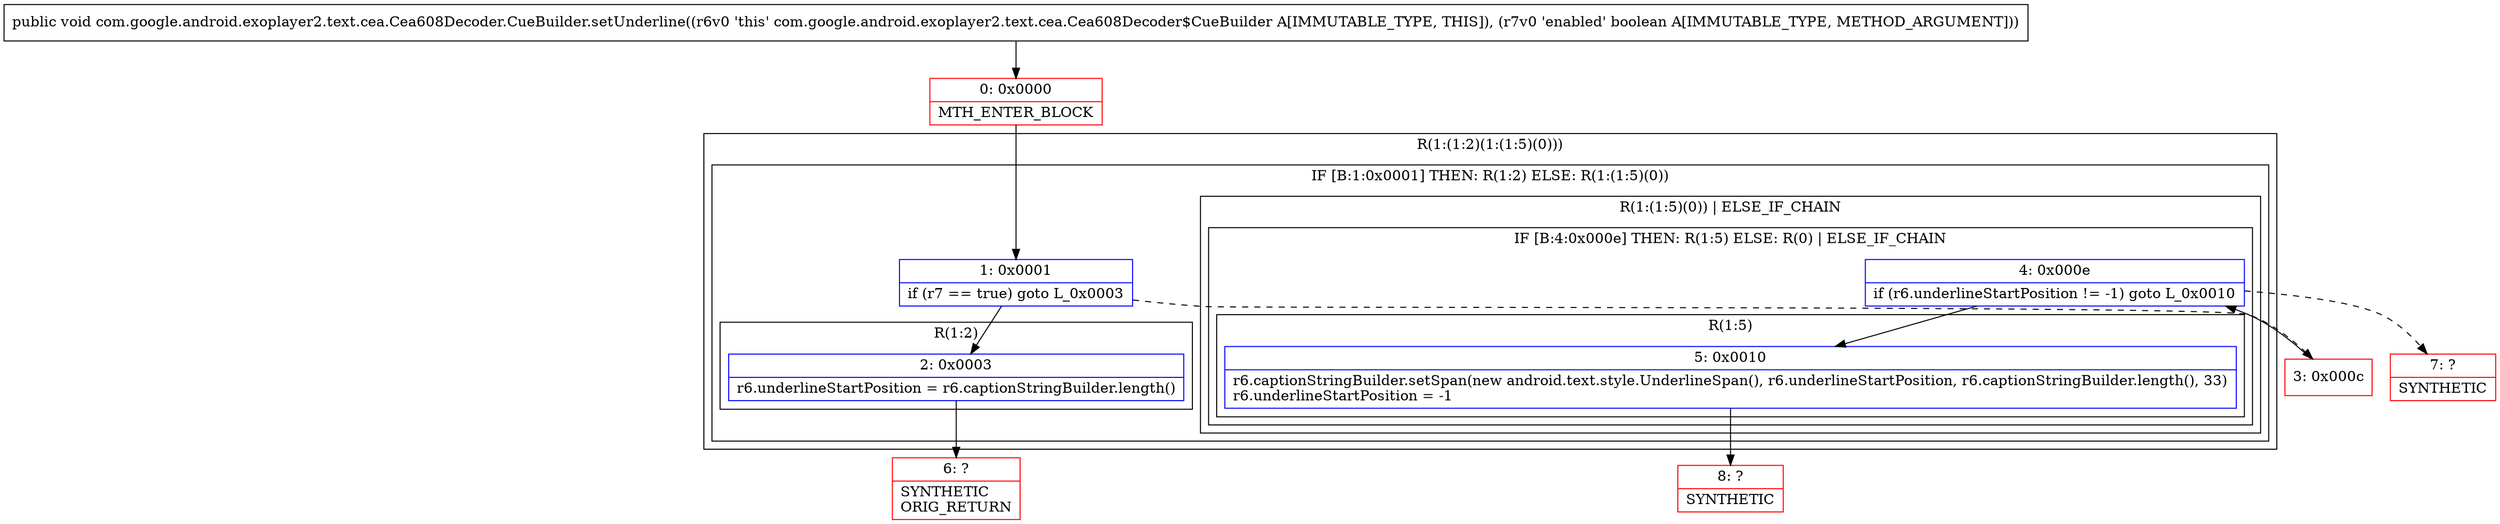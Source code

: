 digraph "CFG forcom.google.android.exoplayer2.text.cea.Cea608Decoder.CueBuilder.setUnderline(Z)V" {
subgraph cluster_Region_1310598824 {
label = "R(1:(1:2)(1:(1:5)(0)))";
node [shape=record,color=blue];
subgraph cluster_IfRegion_1428843844 {
label = "IF [B:1:0x0001] THEN: R(1:2) ELSE: R(1:(1:5)(0))";
node [shape=record,color=blue];
Node_1 [shape=record,label="{1\:\ 0x0001|if (r7 == true) goto L_0x0003\l}"];
subgraph cluster_Region_1464047571 {
label = "R(1:2)";
node [shape=record,color=blue];
Node_2 [shape=record,label="{2\:\ 0x0003|r6.underlineStartPosition = r6.captionStringBuilder.length()\l}"];
}
subgraph cluster_Region_572752087 {
label = "R(1:(1:5)(0)) | ELSE_IF_CHAIN\l";
node [shape=record,color=blue];
subgraph cluster_IfRegion_498587997 {
label = "IF [B:4:0x000e] THEN: R(1:5) ELSE: R(0) | ELSE_IF_CHAIN\l";
node [shape=record,color=blue];
Node_4 [shape=record,label="{4\:\ 0x000e|if (r6.underlineStartPosition != \-1) goto L_0x0010\l}"];
subgraph cluster_Region_468834274 {
label = "R(1:5)";
node [shape=record,color=blue];
Node_5 [shape=record,label="{5\:\ 0x0010|r6.captionStringBuilder.setSpan(new android.text.style.UnderlineSpan(), r6.underlineStartPosition, r6.captionStringBuilder.length(), 33)\lr6.underlineStartPosition = \-1\l}"];
}
subgraph cluster_Region_1355228736 {
label = "R(0)";
node [shape=record,color=blue];
}
}
}
}
}
Node_0 [shape=record,color=red,label="{0\:\ 0x0000|MTH_ENTER_BLOCK\l}"];
Node_3 [shape=record,color=red,label="{3\:\ 0x000c}"];
Node_6 [shape=record,color=red,label="{6\:\ ?|SYNTHETIC\lORIG_RETURN\l}"];
Node_7 [shape=record,color=red,label="{7\:\ ?|SYNTHETIC\l}"];
Node_8 [shape=record,color=red,label="{8\:\ ?|SYNTHETIC\l}"];
MethodNode[shape=record,label="{public void com.google.android.exoplayer2.text.cea.Cea608Decoder.CueBuilder.setUnderline((r6v0 'this' com.google.android.exoplayer2.text.cea.Cea608Decoder$CueBuilder A[IMMUTABLE_TYPE, THIS]), (r7v0 'enabled' boolean A[IMMUTABLE_TYPE, METHOD_ARGUMENT])) }"];
MethodNode -> Node_0;
Node_1 -> Node_2;
Node_1 -> Node_3[style=dashed];
Node_2 -> Node_6;
Node_4 -> Node_5;
Node_4 -> Node_7[style=dashed];
Node_5 -> Node_8;
Node_0 -> Node_1;
Node_3 -> Node_4;
}

